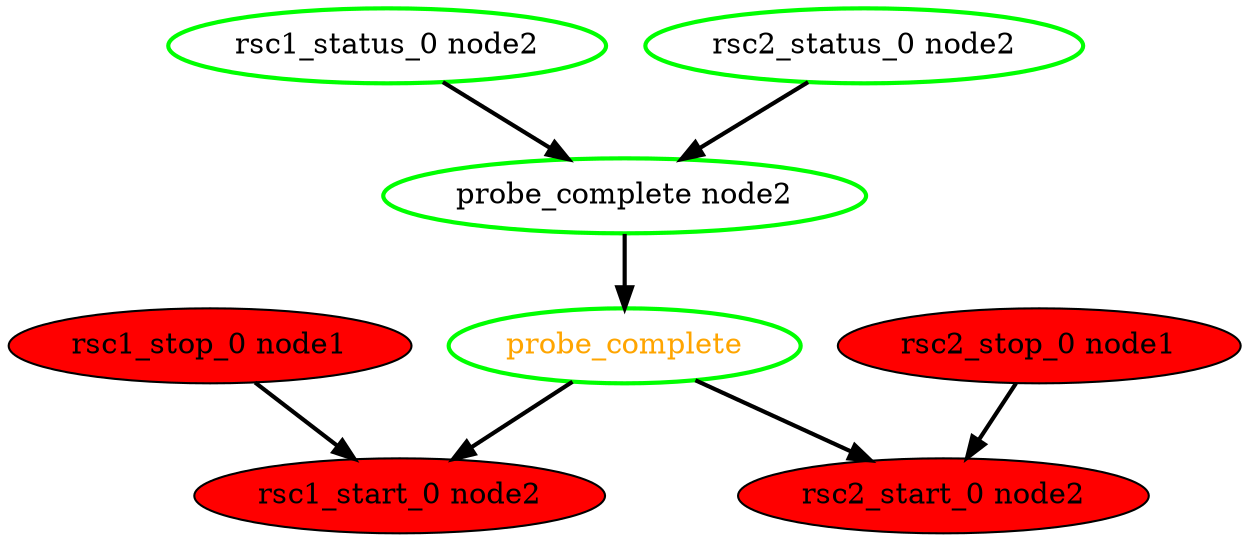 digraph "g" {
	size = "30,30"
"rsc1_stop_0 node1" [ font_color=purple style=filled fillcolor=red ]
"probe_complete" [ style=bold color="green" fontcolor="orange" ]
"probe_complete node2" [ style=bold color="green" fontcolor="black" ]
"rsc1_status_0 node2" [ style=bold color="green" fontcolor="black" ]
"rsc2_status_0 node2" [ style=bold color="green" fontcolor="black" ]
"rsc1_start_0 node2" [ font_color=purple style=filled fillcolor=red ]
"rsc2_stop_0 node1" [ font_color=purple style=filled fillcolor=red ]
"rsc2_start_0 node2" [ font_color=purple style=filled fillcolor=red ]
"probe_complete node2" -> "probe_complete" [ style = bold]
"rsc1_status_0 node2" -> "probe_complete node2" [ style = bold]
"rsc2_status_0 node2" -> "probe_complete node2" [ style = bold]
"probe_complete" -> "rsc1_start_0 node2" [ style = bold]
"rsc1_stop_0 node1" -> "rsc1_start_0 node2" [ style = bold]
"probe_complete" -> "rsc2_start_0 node2" [ style = bold]
"rsc2_stop_0 node1" -> "rsc2_start_0 node2" [ style = bold]
}
